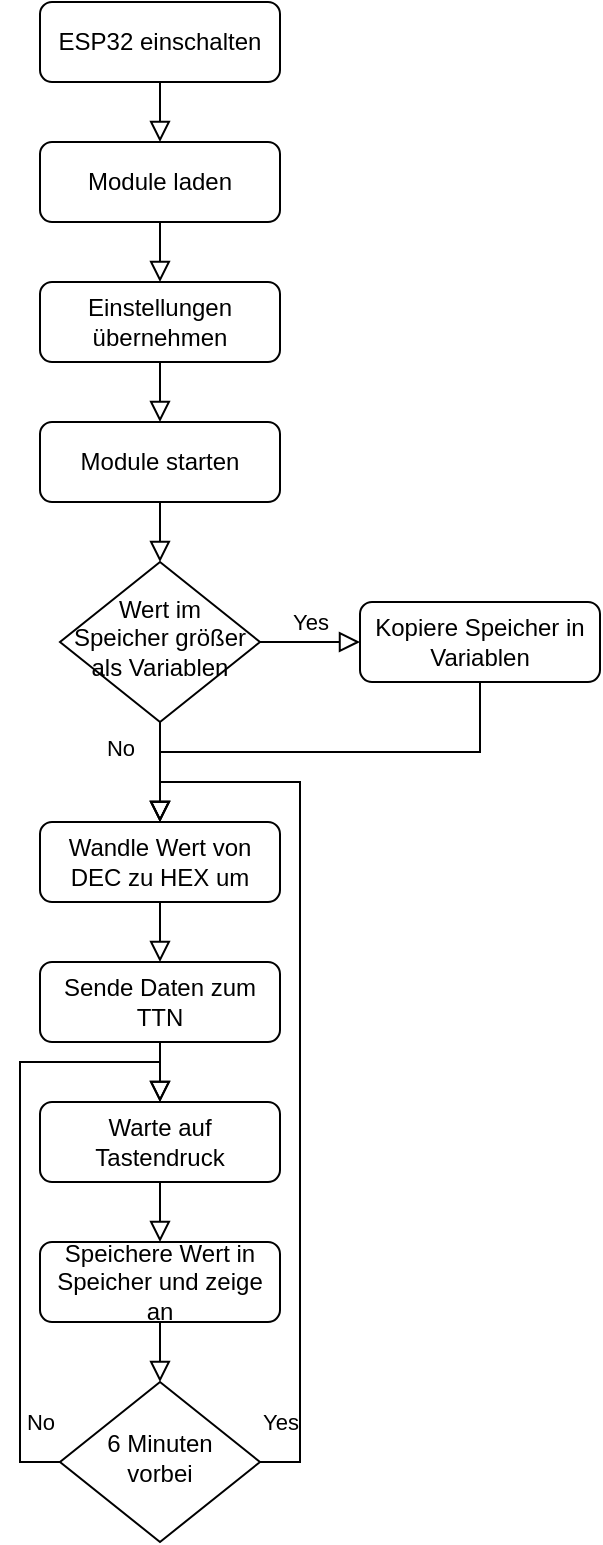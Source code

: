 <mxfile version="24.7.8">
  <diagram id="C5RBs43oDa-KdzZeNtuy" name="Page-1">
    <mxGraphModel dx="1185" dy="683" grid="1" gridSize="10" guides="1" tooltips="1" connect="1" arrows="1" fold="1" page="1" pageScale="1" pageWidth="827" pageHeight="1169" math="0" shadow="0">
      <root>
        <mxCell id="WIyWlLk6GJQsqaUBKTNV-0" />
        <mxCell id="WIyWlLk6GJQsqaUBKTNV-1" parent="WIyWlLk6GJQsqaUBKTNV-0" />
        <mxCell id="WIyWlLk6GJQsqaUBKTNV-2" value="" style="rounded=0;html=1;jettySize=auto;orthogonalLoop=1;fontSize=11;endArrow=block;endFill=0;endSize=8;strokeWidth=1;shadow=0;labelBackgroundColor=none;edgeStyle=orthogonalEdgeStyle;exitX=0.5;exitY=1;exitDx=0;exitDy=0;" parent="WIyWlLk6GJQsqaUBKTNV-1" source="d_kDW1zvSqVQM8DcmfCm-2" target="WIyWlLk6GJQsqaUBKTNV-6" edge="1">
          <mxGeometry relative="1" as="geometry">
            <mxPoint x="470" y="100" as="sourcePoint" />
          </mxGeometry>
        </mxCell>
        <mxCell id="WIyWlLk6GJQsqaUBKTNV-3" value="ESP32 einschalten" style="rounded=1;whiteSpace=wrap;html=1;fontSize=12;glass=0;strokeWidth=1;shadow=0;" parent="WIyWlLk6GJQsqaUBKTNV-1" vertex="1">
          <mxGeometry x="160" width="120" height="40" as="geometry" />
        </mxCell>
        <mxCell id="WIyWlLk6GJQsqaUBKTNV-4" value="No" style="rounded=0;html=1;jettySize=auto;orthogonalLoop=1;fontSize=11;endArrow=block;endFill=0;endSize=8;strokeWidth=1;shadow=0;labelBackgroundColor=none;edgeStyle=orthogonalEdgeStyle;entryX=0.5;entryY=0;entryDx=0;entryDy=0;" parent="WIyWlLk6GJQsqaUBKTNV-1" source="WIyWlLk6GJQsqaUBKTNV-6" target="d_kDW1zvSqVQM8DcmfCm-7" edge="1">
          <mxGeometry x="-0.5" y="-20" relative="1" as="geometry">
            <mxPoint as="offset" />
          </mxGeometry>
        </mxCell>
        <mxCell id="WIyWlLk6GJQsqaUBKTNV-5" value="Yes" style="edgeStyle=orthogonalEdgeStyle;rounded=0;html=1;jettySize=auto;orthogonalLoop=1;fontSize=11;endArrow=block;endFill=0;endSize=8;strokeWidth=1;shadow=0;labelBackgroundColor=none;" parent="WIyWlLk6GJQsqaUBKTNV-1" source="WIyWlLk6GJQsqaUBKTNV-6" target="WIyWlLk6GJQsqaUBKTNV-7" edge="1">
          <mxGeometry y="10" relative="1" as="geometry">
            <mxPoint as="offset" />
          </mxGeometry>
        </mxCell>
        <mxCell id="WIyWlLk6GJQsqaUBKTNV-6" value="Wert im Speicher größer als Variablen" style="rhombus;whiteSpace=wrap;html=1;shadow=0;fontFamily=Helvetica;fontSize=12;align=center;strokeWidth=1;spacing=6;spacingTop=-4;" parent="WIyWlLk6GJQsqaUBKTNV-1" vertex="1">
          <mxGeometry x="170" y="280" width="100" height="80" as="geometry" />
        </mxCell>
        <mxCell id="WIyWlLk6GJQsqaUBKTNV-7" value="Kopiere Speicher in Variablen" style="rounded=1;whiteSpace=wrap;html=1;fontSize=12;glass=0;strokeWidth=1;shadow=0;" parent="WIyWlLk6GJQsqaUBKTNV-1" vertex="1">
          <mxGeometry x="320" y="300" width="120" height="40" as="geometry" />
        </mxCell>
        <mxCell id="WIyWlLk6GJQsqaUBKTNV-8" value="No" style="rounded=0;html=1;jettySize=auto;orthogonalLoop=1;fontSize=11;endArrow=block;endFill=0;endSize=8;strokeWidth=1;shadow=0;labelBackgroundColor=none;edgeStyle=orthogonalEdgeStyle;exitX=0;exitY=0.5;exitDx=0;exitDy=0;entryX=0.5;entryY=0;entryDx=0;entryDy=0;" parent="WIyWlLk6GJQsqaUBKTNV-1" source="WIyWlLk6GJQsqaUBKTNV-10" target="d_kDW1zvSqVQM8DcmfCm-9" edge="1">
          <mxGeometry x="-0.742" y="-10" relative="1" as="geometry">
            <mxPoint as="offset" />
            <mxPoint x="220" y="790" as="targetPoint" />
            <Array as="points">
              <mxPoint x="150" y="730" />
              <mxPoint x="150" y="530" />
              <mxPoint x="220" y="530" />
            </Array>
          </mxGeometry>
        </mxCell>
        <mxCell id="WIyWlLk6GJQsqaUBKTNV-9" value="Yes" style="edgeStyle=orthogonalEdgeStyle;rounded=0;html=1;jettySize=auto;orthogonalLoop=1;fontSize=11;endArrow=block;endFill=0;endSize=8;strokeWidth=1;shadow=0;labelBackgroundColor=none;entryX=0.5;entryY=0;entryDx=0;entryDy=0;exitX=1;exitY=0.5;exitDx=0;exitDy=0;" parent="WIyWlLk6GJQsqaUBKTNV-1" source="WIyWlLk6GJQsqaUBKTNV-10" target="d_kDW1zvSqVQM8DcmfCm-7" edge="1">
          <mxGeometry x="-0.956" y="20" relative="1" as="geometry">
            <mxPoint as="offset" />
            <mxPoint x="280" y="440" as="targetPoint" />
            <Array as="points">
              <mxPoint x="290" y="730" />
              <mxPoint x="290" y="390" />
              <mxPoint x="220" y="390" />
            </Array>
          </mxGeometry>
        </mxCell>
        <mxCell id="WIyWlLk6GJQsqaUBKTNV-10" value="6 Minuten&lt;div&gt;vorbei&lt;/div&gt;" style="rhombus;whiteSpace=wrap;html=1;shadow=0;fontFamily=Helvetica;fontSize=12;align=center;strokeWidth=1;spacing=6;spacingTop=-4;" parent="WIyWlLk6GJQsqaUBKTNV-1" vertex="1">
          <mxGeometry x="170" y="690" width="100" height="80" as="geometry" />
        </mxCell>
        <mxCell id="d_kDW1zvSqVQM8DcmfCm-0" value="Module laden" style="rounded=1;whiteSpace=wrap;html=1;fontSize=12;glass=0;strokeWidth=1;shadow=0;" vertex="1" parent="WIyWlLk6GJQsqaUBKTNV-1">
          <mxGeometry x="160" y="70" width="120" height="40" as="geometry" />
        </mxCell>
        <mxCell id="d_kDW1zvSqVQM8DcmfCm-1" value="Einstellungen&lt;br&gt;übernehmen" style="rounded=1;whiteSpace=wrap;html=1;fontSize=12;glass=0;strokeWidth=1;shadow=0;" vertex="1" parent="WIyWlLk6GJQsqaUBKTNV-1">
          <mxGeometry x="160" y="140" width="120" height="40" as="geometry" />
        </mxCell>
        <mxCell id="d_kDW1zvSqVQM8DcmfCm-2" value="Module starten" style="rounded=1;whiteSpace=wrap;html=1;fontSize=12;glass=0;strokeWidth=1;shadow=0;" vertex="1" parent="WIyWlLk6GJQsqaUBKTNV-1">
          <mxGeometry x="160" y="210" width="120" height="40" as="geometry" />
        </mxCell>
        <mxCell id="d_kDW1zvSqVQM8DcmfCm-3" value="" style="rounded=0;html=1;jettySize=auto;orthogonalLoop=1;fontSize=11;endArrow=block;endFill=0;endSize=8;strokeWidth=1;shadow=0;labelBackgroundColor=none;edgeStyle=orthogonalEdgeStyle;exitX=0.5;exitY=1;exitDx=0;exitDy=0;entryX=0.5;entryY=0;entryDx=0;entryDy=0;" edge="1" parent="WIyWlLk6GJQsqaUBKTNV-1" source="WIyWlLk6GJQsqaUBKTNV-3" target="d_kDW1zvSqVQM8DcmfCm-0">
          <mxGeometry relative="1" as="geometry">
            <mxPoint x="480" y="110" as="sourcePoint" />
            <mxPoint x="470" y="150" as="targetPoint" />
          </mxGeometry>
        </mxCell>
        <mxCell id="d_kDW1zvSqVQM8DcmfCm-4" value="" style="rounded=0;html=1;jettySize=auto;orthogonalLoop=1;fontSize=11;endArrow=block;endFill=0;endSize=8;strokeWidth=1;shadow=0;labelBackgroundColor=none;edgeStyle=orthogonalEdgeStyle;exitX=0.5;exitY=1;exitDx=0;exitDy=0;entryX=0.5;entryY=0;entryDx=0;entryDy=0;" edge="1" parent="WIyWlLk6GJQsqaUBKTNV-1" source="d_kDW1zvSqVQM8DcmfCm-0" target="d_kDW1zvSqVQM8DcmfCm-1">
          <mxGeometry relative="1" as="geometry">
            <mxPoint x="490" y="120" as="sourcePoint" />
            <mxPoint x="480" y="160" as="targetPoint" />
          </mxGeometry>
        </mxCell>
        <mxCell id="d_kDW1zvSqVQM8DcmfCm-5" value="" style="rounded=0;html=1;jettySize=auto;orthogonalLoop=1;fontSize=11;endArrow=block;endFill=0;endSize=8;strokeWidth=1;shadow=0;labelBackgroundColor=none;edgeStyle=orthogonalEdgeStyle;exitX=0.5;exitY=1;exitDx=0;exitDy=0;entryX=0.5;entryY=0;entryDx=0;entryDy=0;" edge="1" parent="WIyWlLk6GJQsqaUBKTNV-1" source="d_kDW1zvSqVQM8DcmfCm-1" target="d_kDW1zvSqVQM8DcmfCm-2">
          <mxGeometry relative="1" as="geometry">
            <mxPoint x="500" y="130" as="sourcePoint" />
            <mxPoint x="490" y="170" as="targetPoint" />
          </mxGeometry>
        </mxCell>
        <mxCell id="d_kDW1zvSqVQM8DcmfCm-7" value="Wandle Wert von DEC zu HEX um" style="rounded=1;whiteSpace=wrap;html=1;fontSize=12;glass=0;strokeWidth=1;shadow=0;" vertex="1" parent="WIyWlLk6GJQsqaUBKTNV-1">
          <mxGeometry x="160" y="410" width="120" height="40" as="geometry" />
        </mxCell>
        <mxCell id="d_kDW1zvSqVQM8DcmfCm-9" value="Warte auf Tastendruck" style="rounded=1;whiteSpace=wrap;html=1;fontSize=12;glass=0;strokeWidth=1;shadow=0;" vertex="1" parent="WIyWlLk6GJQsqaUBKTNV-1">
          <mxGeometry x="160" y="550" width="120" height="40" as="geometry" />
        </mxCell>
        <mxCell id="d_kDW1zvSqVQM8DcmfCm-10" value="" style="rounded=0;html=1;jettySize=auto;orthogonalLoop=1;fontSize=11;endArrow=block;endFill=0;endSize=8;strokeWidth=1;shadow=0;labelBackgroundColor=none;edgeStyle=orthogonalEdgeStyle;exitX=0.5;exitY=1;exitDx=0;exitDy=0;entryX=0.5;entryY=0;entryDx=0;entryDy=0;" edge="1" parent="WIyWlLk6GJQsqaUBKTNV-1" source="d_kDW1zvSqVQM8DcmfCm-7" target="d_kDW1zvSqVQM8DcmfCm-16">
          <mxGeometry relative="1" as="geometry">
            <mxPoint x="220" y="460" as="sourcePoint" />
            <mxPoint x="230" y="310" as="targetPoint" />
          </mxGeometry>
        </mxCell>
        <mxCell id="d_kDW1zvSqVQM8DcmfCm-11" value="Speichere Wert in Speicher und zeige an" style="rounded=1;whiteSpace=wrap;html=1;fontSize=12;glass=0;strokeWidth=1;shadow=0;" vertex="1" parent="WIyWlLk6GJQsqaUBKTNV-1">
          <mxGeometry x="160" y="620" width="120" height="40" as="geometry" />
        </mxCell>
        <mxCell id="d_kDW1zvSqVQM8DcmfCm-12" value="" style="rounded=0;html=1;jettySize=auto;orthogonalLoop=1;fontSize=11;endArrow=block;endFill=0;endSize=8;strokeWidth=1;shadow=0;labelBackgroundColor=none;edgeStyle=orthogonalEdgeStyle;exitX=0.5;exitY=1;exitDx=0;exitDy=0;entryX=0.5;entryY=0;entryDx=0;entryDy=0;" edge="1" parent="WIyWlLk6GJQsqaUBKTNV-1" source="d_kDW1zvSqVQM8DcmfCm-11" target="WIyWlLk6GJQsqaUBKTNV-10">
          <mxGeometry relative="1" as="geometry">
            <mxPoint x="230" y="530" as="sourcePoint" />
            <mxPoint x="230" y="560" as="targetPoint" />
          </mxGeometry>
        </mxCell>
        <mxCell id="d_kDW1zvSqVQM8DcmfCm-13" value="" style="rounded=0;html=1;jettySize=auto;orthogonalLoop=1;fontSize=11;endArrow=block;endFill=0;endSize=8;strokeWidth=1;shadow=0;labelBackgroundColor=none;edgeStyle=orthogonalEdgeStyle;exitX=0.5;exitY=1;exitDx=0;exitDy=0;entryX=0.5;entryY=0;entryDx=0;entryDy=0;" edge="1" parent="WIyWlLk6GJQsqaUBKTNV-1" source="d_kDW1zvSqVQM8DcmfCm-9" target="d_kDW1zvSqVQM8DcmfCm-11">
          <mxGeometry relative="1" as="geometry">
            <mxPoint x="240" y="540" as="sourcePoint" />
            <mxPoint x="240" y="570" as="targetPoint" />
          </mxGeometry>
        </mxCell>
        <mxCell id="d_kDW1zvSqVQM8DcmfCm-14" value="" style="rounded=0;html=1;jettySize=auto;orthogonalLoop=1;fontSize=11;endArrow=block;endFill=0;endSize=8;strokeWidth=1;shadow=0;labelBackgroundColor=none;edgeStyle=orthogonalEdgeStyle;exitX=0.5;exitY=1;exitDx=0;exitDy=0;entryX=0.5;entryY=0;entryDx=0;entryDy=0;" edge="1" parent="WIyWlLk6GJQsqaUBKTNV-1" source="WIyWlLk6GJQsqaUBKTNV-7" target="d_kDW1zvSqVQM8DcmfCm-7">
          <mxGeometry relative="1" as="geometry">
            <mxPoint x="230" y="260" as="sourcePoint" />
            <mxPoint x="230" y="290" as="targetPoint" />
          </mxGeometry>
        </mxCell>
        <mxCell id="d_kDW1zvSqVQM8DcmfCm-16" value="Sende Daten zum TTN" style="rounded=1;whiteSpace=wrap;html=1;fontSize=12;glass=0;strokeWidth=1;shadow=0;" vertex="1" parent="WIyWlLk6GJQsqaUBKTNV-1">
          <mxGeometry x="160" y="480" width="120" height="40" as="geometry" />
        </mxCell>
        <mxCell id="d_kDW1zvSqVQM8DcmfCm-18" value="" style="rounded=0;html=1;jettySize=auto;orthogonalLoop=1;fontSize=11;endArrow=block;endFill=0;endSize=8;strokeWidth=1;shadow=0;labelBackgroundColor=none;edgeStyle=orthogonalEdgeStyle;exitX=0.5;exitY=1;exitDx=0;exitDy=0;entryX=0.5;entryY=0;entryDx=0;entryDy=0;" edge="1" parent="WIyWlLk6GJQsqaUBKTNV-1" source="d_kDW1zvSqVQM8DcmfCm-16" target="d_kDW1zvSqVQM8DcmfCm-9">
          <mxGeometry relative="1" as="geometry">
            <mxPoint x="230" y="600" as="sourcePoint" />
            <mxPoint x="230" y="630" as="targetPoint" />
          </mxGeometry>
        </mxCell>
      </root>
    </mxGraphModel>
  </diagram>
</mxfile>
